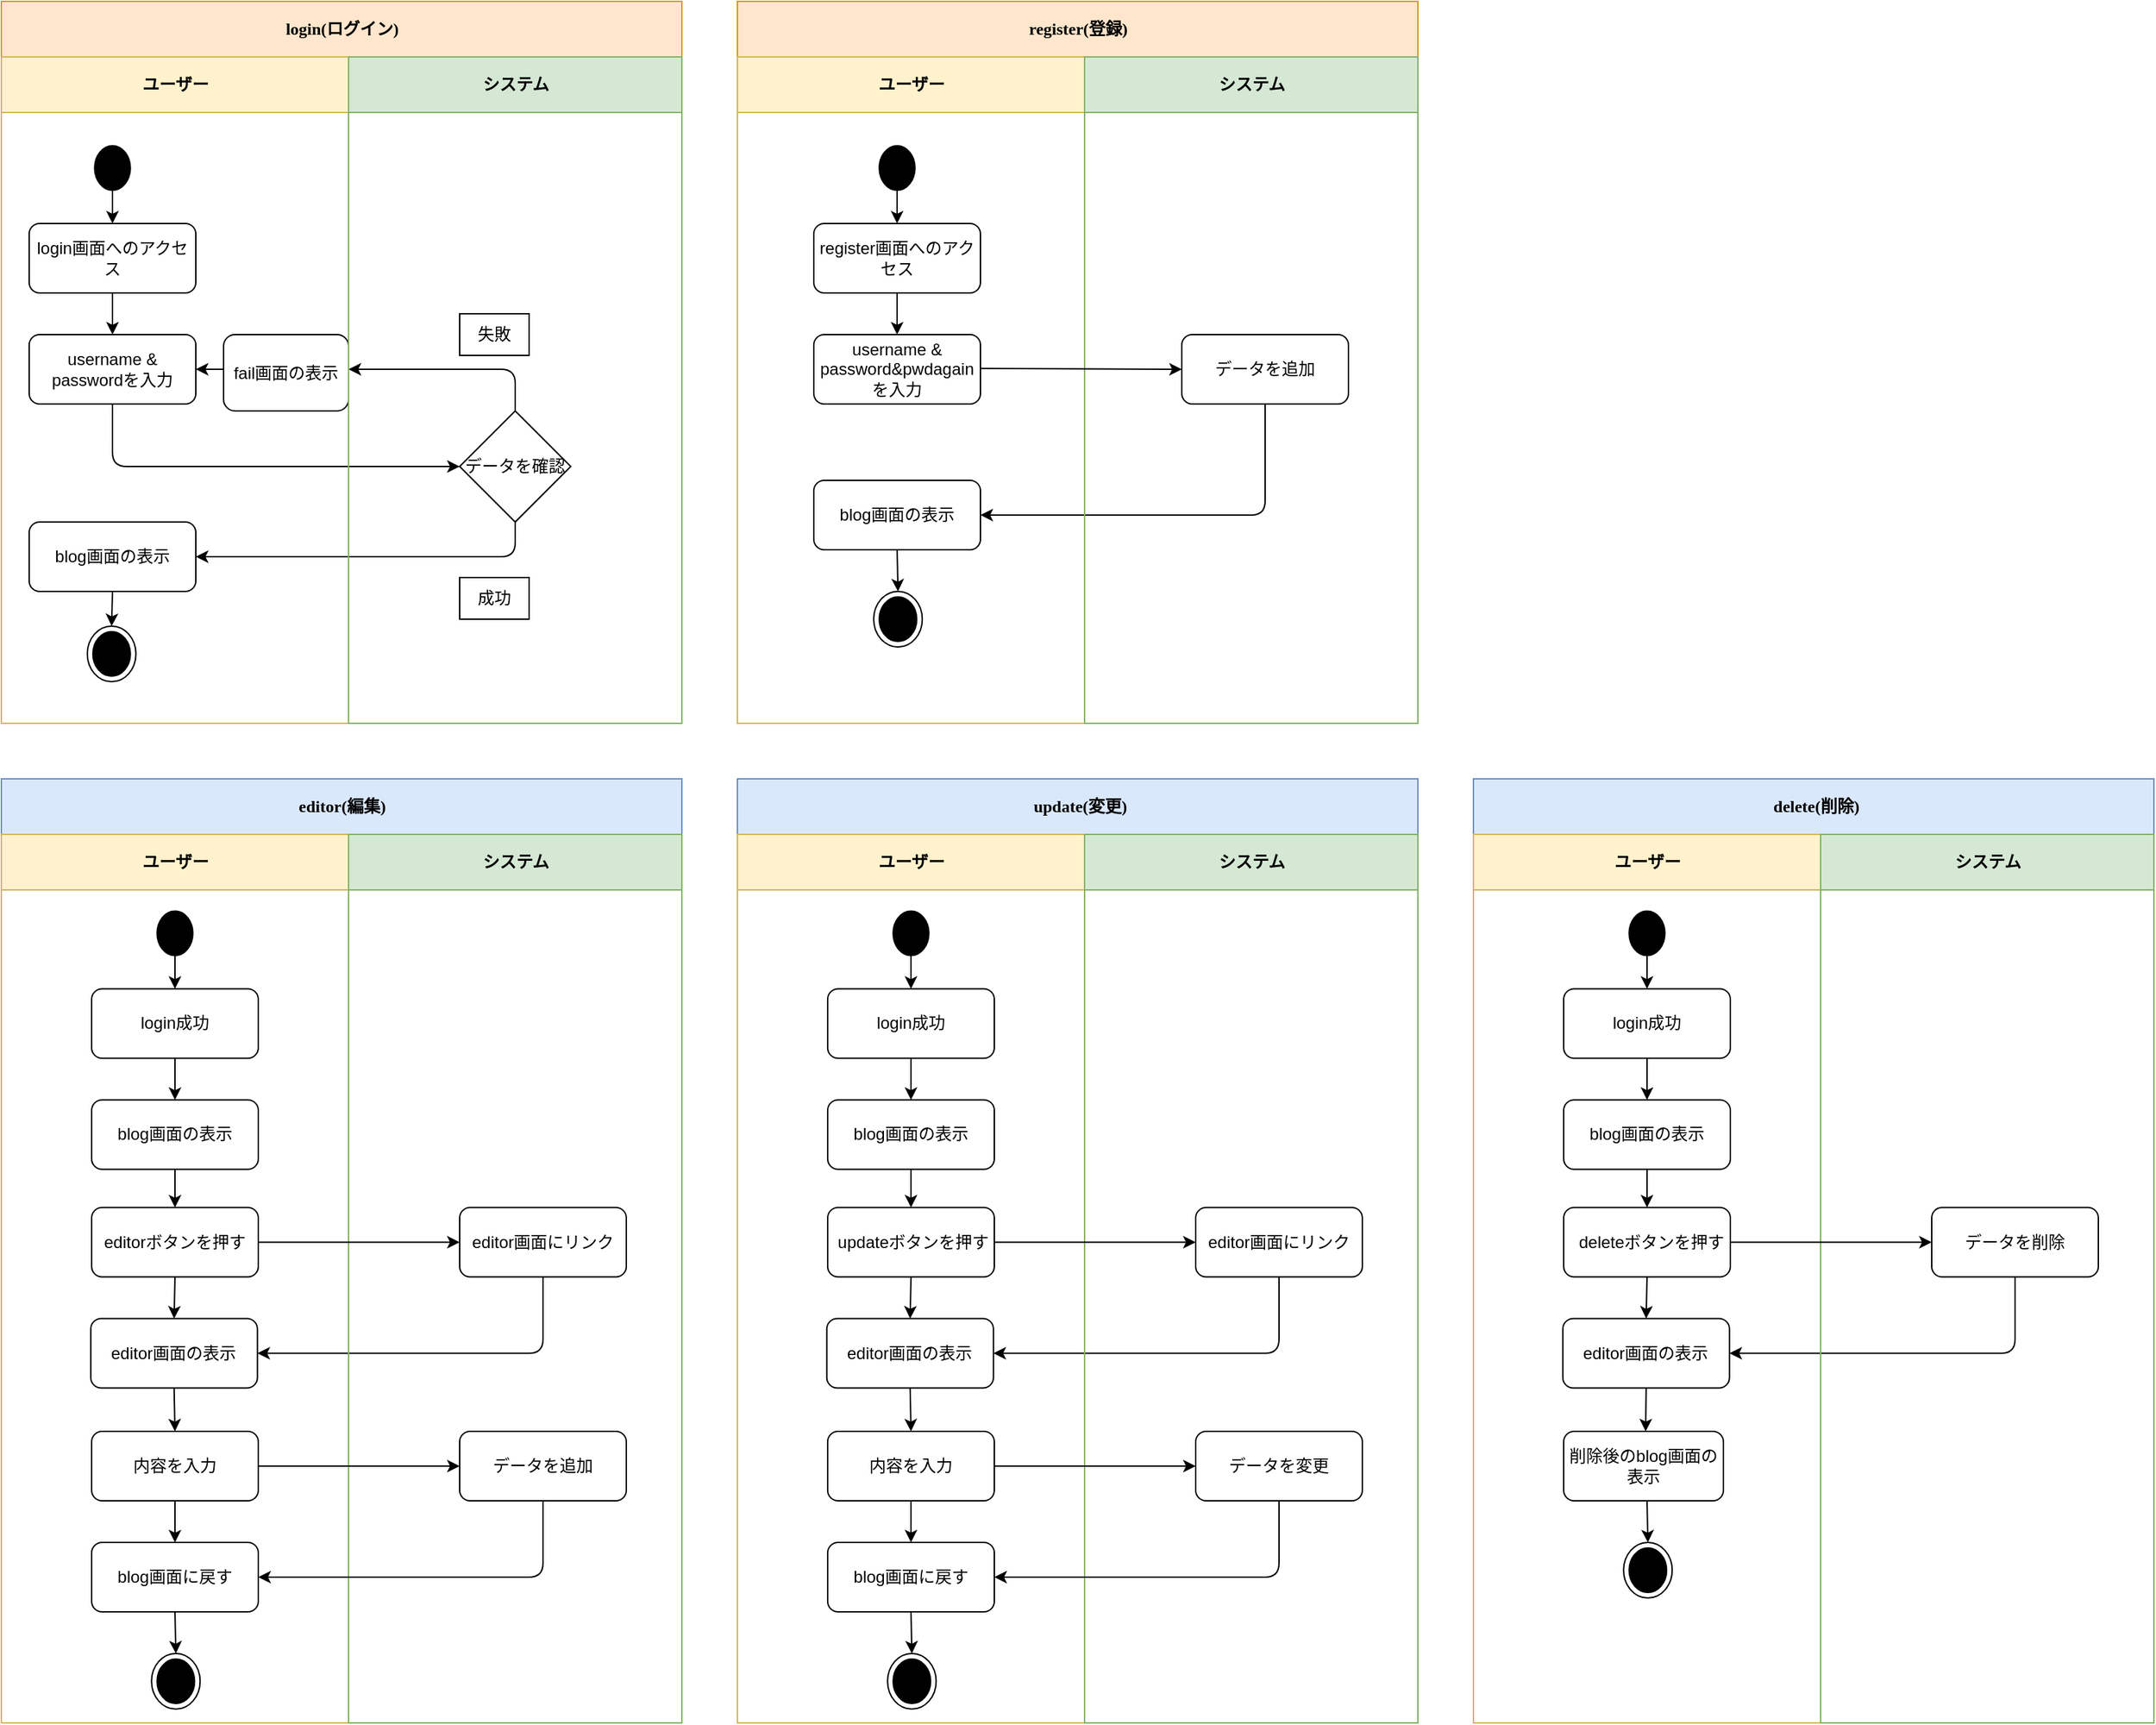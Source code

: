 <mxfile version="18.1.1" type="device" pages="2"><diagram name="Page-1" id="0783ab3e-0a74-02c8-0abd-f7b4e66b4bec"><mxGraphModel dx="2709" dy="527" grid="1" gridSize="10" guides="1" tooltips="1" connect="1" arrows="1" fold="1" page="1" pageScale="1" pageWidth="850" pageHeight="1100" background="none" math="0" shadow="0"><root><mxCell id="0"/><mxCell id="1" parent="0"/><mxCell id="1c1d494c118603dd-1" value="login(ログイン)" style="swimlane;html=1;childLayout=stackLayout;startSize=40;rounded=0;shadow=0;comic=0;labelBackgroundColor=none;strokeWidth=1;fontFamily=Verdana;fontSize=12;align=center;fillColor=#ffe6cc;strokeColor=#d79b00;" parent="1" vertex="1"><mxGeometry x="-1010" width="490" height="520" as="geometry"/></mxCell><mxCell id="_KXF0Fv2oFBmMLfkHlgr-27" value="" style="endArrow=classic;html=1;rounded=1;sketch=0;strokeColor=#000000;curved=0;exitX=0.5;exitY=1;exitDx=0;exitDy=0;entryX=0;entryY=0.5;entryDx=0;entryDy=0;" edge="1" parent="1c1d494c118603dd-1" source="_KXF0Fv2oFBmMLfkHlgr-23" target="_KXF0Fv2oFBmMLfkHlgr-29"><mxGeometry width="50" height="50" relative="1" as="geometry"><mxPoint x="240" y="335" as="sourcePoint"/><mxPoint x="380" y="335" as="targetPoint"/><Array as="points"><mxPoint x="80" y="335"/></Array></mxGeometry></mxCell><mxCell id="_KXF0Fv2oFBmMLfkHlgr-42" value="" style="endArrow=classic;html=1;rounded=1;sketch=0;strokeColor=#000000;curved=0;exitX=0.5;exitY=1;exitDx=0;exitDy=0;entryX=1;entryY=0.5;entryDx=0;entryDy=0;" edge="1" parent="1c1d494c118603dd-1" source="_KXF0Fv2oFBmMLfkHlgr-29" target="_KXF0Fv2oFBmMLfkHlgr-41"><mxGeometry width="50" height="50" relative="1" as="geometry"><mxPoint x="290" y="355" as="sourcePoint"/><mxPoint x="340" y="305" as="targetPoint"/><Array as="points"><mxPoint x="370" y="400"/></Array></mxGeometry></mxCell><mxCell id="_KXF0Fv2oFBmMLfkHlgr-38" value="" style="endArrow=classic;html=1;rounded=1;sketch=0;strokeColor=#000000;curved=0;exitX=0.5;exitY=0;exitDx=0;exitDy=0;" edge="1" parent="1c1d494c118603dd-1" source="_KXF0Fv2oFBmMLfkHlgr-29"><mxGeometry width="50" height="50" relative="1" as="geometry"><mxPoint x="250" y="385" as="sourcePoint"/><mxPoint x="250" y="265" as="targetPoint"/><Array as="points"><mxPoint x="370" y="265"/></Array></mxGeometry></mxCell><mxCell id="1c1d494c118603dd-2" value="ユーザー" style="swimlane;html=1;startSize=40;fillColor=#fff2cc;strokeColor=#d6b656;" parent="1c1d494c118603dd-1" vertex="1"><mxGeometry y="40" width="250" height="480" as="geometry"/></mxCell><mxCell id="_KXF0Fv2oFBmMLfkHlgr-5" value="login画面へのアクセス" style="rounded=1;whiteSpace=wrap;html=1;sketch=0;" vertex="1" parent="1c1d494c118603dd-2"><mxGeometry x="20" y="120" width="120" height="50" as="geometry"/></mxCell><mxCell id="_KXF0Fv2oFBmMLfkHlgr-7" value="" style="ellipse;html=1;shape=startState;fillColor=#000000;strokeColor=#000000;rounded=0;sketch=0;" vertex="1" parent="1c1d494c118603dd-2"><mxGeometry x="63.13" y="60" width="33.75" height="40" as="geometry"/></mxCell><mxCell id="_KXF0Fv2oFBmMLfkHlgr-13" value="" style="endArrow=classic;html=1;rounded=1;sketch=0;strokeColor=#000000;curved=0;" edge="1" parent="1c1d494c118603dd-2"><mxGeometry width="50" height="50" relative="1" as="geometry"><mxPoint x="80" y="90" as="sourcePoint"/><mxPoint x="80" y="120" as="targetPoint"/></mxGeometry></mxCell><mxCell id="_KXF0Fv2oFBmMLfkHlgr-22" value="" style="endArrow=classic;html=1;rounded=1;sketch=0;strokeColor=#000000;curved=0;exitX=0.5;exitY=1;exitDx=0;exitDy=0;" edge="1" parent="1c1d494c118603dd-2" source="_KXF0Fv2oFBmMLfkHlgr-5"><mxGeometry width="50" height="50" relative="1" as="geometry"><mxPoint x="79.33" y="200" as="sourcePoint"/><mxPoint x="80" y="200" as="targetPoint"/></mxGeometry></mxCell><mxCell id="_KXF0Fv2oFBmMLfkHlgr-23" value="username &amp;amp; passwordを入力" style="rounded=1;whiteSpace=wrap;html=1;sketch=0;" vertex="1" parent="1c1d494c118603dd-2"><mxGeometry x="20.01" y="200" width="120" height="50" as="geometry"/></mxCell><mxCell id="_KXF0Fv2oFBmMLfkHlgr-41" value="blog画面の表示" style="rounded=1;whiteSpace=wrap;html=1;sketch=0;" vertex="1" parent="1c1d494c118603dd-2"><mxGeometry x="20" y="335" width="120" height="50" as="geometry"/></mxCell><mxCell id="_KXF0Fv2oFBmMLfkHlgr-50" value="" style="ellipse;html=1;shape=endState;fillColor=#000000;strokeColor=#000000;rounded=0;sketch=0;" vertex="1" parent="1c1d494c118603dd-2"><mxGeometry x="61.88" y="410" width="35" height="40" as="geometry"/></mxCell><mxCell id="_KXF0Fv2oFBmMLfkHlgr-32" value="fail画面の表示" style="rounded=1;whiteSpace=wrap;html=1;sketch=0;" vertex="1" parent="1c1d494c118603dd-2"><mxGeometry x="160" y="200" width="90" height="55" as="geometry"/></mxCell><mxCell id="c8L9BqeajQ-9hyqMOJab-5" value="" style="endArrow=classic;html=1;rounded=1;sketch=0;strokeColor=#000000;curved=0;" edge="1" parent="1c1d494c118603dd-2" target="_KXF0Fv2oFBmMLfkHlgr-23"><mxGeometry width="50" height="50" relative="1" as="geometry"><mxPoint x="160" y="225" as="sourcePoint"/><mxPoint x="250" y="235" as="targetPoint"/></mxGeometry></mxCell><mxCell id="_KXF0Fv2oFBmMLfkHlgr-46" value="" style="endArrow=classic;html=1;rounded=1;sketch=0;strokeColor=#000000;curved=0;exitX=0.5;exitY=1;exitDx=0;exitDy=0;entryX=0.5;entryY=0;entryDx=0;entryDy=0;" edge="1" parent="1c1d494c118603dd-2" source="_KXF0Fv2oFBmMLfkHlgr-41"><mxGeometry width="50" height="50" relative="1" as="geometry"><mxPoint x="270" y="350" as="sourcePoint"/><mxPoint x="79.38" y="410" as="targetPoint"/></mxGeometry></mxCell><mxCell id="1c1d494c118603dd-3" value="システム" style="swimlane;html=1;startSize=40;fillColor=#d5e8d4;strokeColor=#82b366;" parent="1c1d494c118603dd-1" vertex="1"><mxGeometry x="250" y="40" width="240" height="480" as="geometry"/></mxCell><mxCell id="_KXF0Fv2oFBmMLfkHlgr-29" value="データを確認" style="rhombus;whiteSpace=wrap;html=1;rounded=0;sketch=0;strokeColor=#000000;" vertex="1" parent="1c1d494c118603dd-3"><mxGeometry x="80" y="255" width="80" height="80" as="geometry"/></mxCell><mxCell id="_KXF0Fv2oFBmMLfkHlgr-40" value="失敗" style="rounded=0;whiteSpace=wrap;html=1;sketch=0;strokeColor=#000000;" vertex="1" parent="1c1d494c118603dd-3"><mxGeometry x="80" y="185" width="50" height="30" as="geometry"/></mxCell><mxCell id="_KXF0Fv2oFBmMLfkHlgr-44" value="成功" style="rounded=0;whiteSpace=wrap;html=1;sketch=0;strokeColor=#000000;" vertex="1" parent="1c1d494c118603dd-3"><mxGeometry x="80" y="375" width="50" height="30" as="geometry"/></mxCell><mxCell id="c8L9BqeajQ-9hyqMOJab-122" value="register(登録)" style="swimlane;html=1;childLayout=stackLayout;startSize=40;rounded=0;shadow=0;comic=0;labelBackgroundColor=none;strokeWidth=1;fontFamily=Verdana;fontSize=12;align=center;fillColor=#ffe6cc;strokeColor=#d79b00;" vertex="1" parent="1"><mxGeometry x="-480" width="490" height="520" as="geometry"/></mxCell><mxCell id="c8L9BqeajQ-9hyqMOJab-146" value="" style="endArrow=classic;html=1;rounded=1;sketch=0;strokeColor=#000000;curved=0;exitX=0.5;exitY=1;exitDx=0;exitDy=0;entryX=1;entryY=0.5;entryDx=0;entryDy=0;" edge="1" parent="c8L9BqeajQ-9hyqMOJab-122" source="c8L9BqeajQ-9hyqMOJab-143" target="c8L9BqeajQ-9hyqMOJab-129"><mxGeometry width="50" height="50" relative="1" as="geometry"><mxPoint x="140" y="275" as="sourcePoint"/><mxPoint x="190" y="225" as="targetPoint"/><Array as="points"><mxPoint x="380" y="370"/></Array></mxGeometry></mxCell><mxCell id="c8L9BqeajQ-9hyqMOJab-123" value="ユーザー" style="swimlane;html=1;startSize=40;fillColor=#fff2cc;strokeColor=#d6b656;" vertex="1" parent="c8L9BqeajQ-9hyqMOJab-122"><mxGeometry y="40" width="250" height="480" as="geometry"/></mxCell><mxCell id="c8L9BqeajQ-9hyqMOJab-124" value="register画面へのアクセス" style="rounded=1;whiteSpace=wrap;html=1;sketch=0;" vertex="1" parent="c8L9BqeajQ-9hyqMOJab-123"><mxGeometry x="55" y="120" width="120" height="50" as="geometry"/></mxCell><mxCell id="c8L9BqeajQ-9hyqMOJab-125" value="" style="ellipse;html=1;shape=startState;fillColor=#000000;strokeColor=#000000;rounded=0;sketch=0;" vertex="1" parent="c8L9BqeajQ-9hyqMOJab-123"><mxGeometry x="98.13" y="60" width="33.75" height="40" as="geometry"/></mxCell><mxCell id="c8L9BqeajQ-9hyqMOJab-126" value="" style="endArrow=classic;html=1;rounded=1;sketch=0;strokeColor=#000000;curved=0;" edge="1" parent="c8L9BqeajQ-9hyqMOJab-123"><mxGeometry width="50" height="50" relative="1" as="geometry"><mxPoint x="115" y="90" as="sourcePoint"/><mxPoint x="115" y="120" as="targetPoint"/></mxGeometry></mxCell><mxCell id="c8L9BqeajQ-9hyqMOJab-127" value="" style="endArrow=classic;html=1;rounded=1;sketch=0;strokeColor=#000000;curved=0;exitX=0.5;exitY=1;exitDx=0;exitDy=0;" edge="1" parent="c8L9BqeajQ-9hyqMOJab-123" source="c8L9BqeajQ-9hyqMOJab-124"><mxGeometry width="50" height="50" relative="1" as="geometry"><mxPoint x="114.33" y="200" as="sourcePoint"/><mxPoint x="115" y="200" as="targetPoint"/></mxGeometry></mxCell><mxCell id="c8L9BqeajQ-9hyqMOJab-128" value="username &amp;amp; password&amp;amp;pwdagainを入力" style="rounded=1;whiteSpace=wrap;html=1;sketch=0;" vertex="1" parent="c8L9BqeajQ-9hyqMOJab-123"><mxGeometry x="55.01" y="200" width="120" height="50" as="geometry"/></mxCell><mxCell id="c8L9BqeajQ-9hyqMOJab-129" value="blog画面の表示" style="rounded=1;whiteSpace=wrap;html=1;sketch=0;" vertex="1" parent="c8L9BqeajQ-9hyqMOJab-123"><mxGeometry x="55.01" y="305" width="120" height="50" as="geometry"/></mxCell><mxCell id="c8L9BqeajQ-9hyqMOJab-130" value="" style="ellipse;html=1;shape=endState;fillColor=#000000;strokeColor=#000000;rounded=0;sketch=0;" vertex="1" parent="c8L9BqeajQ-9hyqMOJab-123"><mxGeometry x="98.13" y="385" width="35" height="40" as="geometry"/></mxCell><mxCell id="c8L9BqeajQ-9hyqMOJab-133" value="" style="endArrow=classic;html=1;rounded=1;sketch=0;strokeColor=#000000;curved=0;exitX=0.5;exitY=1;exitDx=0;exitDy=0;entryX=0.5;entryY=0;entryDx=0;entryDy=0;" edge="1" parent="c8L9BqeajQ-9hyqMOJab-123" source="c8L9BqeajQ-9hyqMOJab-129" target="c8L9BqeajQ-9hyqMOJab-130"><mxGeometry width="50" height="50" relative="1" as="geometry"><mxPoint x="305" y="340" as="sourcePoint"/><mxPoint x="155" y="440" as="targetPoint"/></mxGeometry></mxCell><mxCell id="c8L9BqeajQ-9hyqMOJab-136" value="システム" style="swimlane;html=1;startSize=40;fillColor=#d5e8d4;strokeColor=#82b366;" vertex="1" parent="c8L9BqeajQ-9hyqMOJab-122"><mxGeometry x="250" y="40" width="240" height="480" as="geometry"/></mxCell><mxCell id="c8L9BqeajQ-9hyqMOJab-142" value="" style="endArrow=classic;html=1;rounded=1;sketch=0;strokeColor=#000000;curved=0;entryX=0;entryY=0.5;entryDx=0;entryDy=0;" edge="1" parent="c8L9BqeajQ-9hyqMOJab-136" target="c8L9BqeajQ-9hyqMOJab-143"><mxGeometry width="50" height="50" relative="1" as="geometry"><mxPoint x="-75" y="224.41" as="sourcePoint"/><mxPoint x="75" y="224.41" as="targetPoint"/></mxGeometry></mxCell><mxCell id="c8L9BqeajQ-9hyqMOJab-143" value="データを追加" style="rounded=1;whiteSpace=wrap;html=1;sketch=0;" vertex="1" parent="c8L9BqeajQ-9hyqMOJab-136"><mxGeometry x="70" y="200" width="120" height="50" as="geometry"/></mxCell><mxCell id="c8L9BqeajQ-9hyqMOJab-147" value="editor(編集)" style="swimlane;html=1;childLayout=stackLayout;startSize=40;rounded=0;shadow=0;comic=0;labelBackgroundColor=none;strokeWidth=1;fontFamily=Verdana;fontSize=12;align=center;fillColor=#dae8fc;strokeColor=#6c8ebf;" vertex="1" parent="1"><mxGeometry x="-1010" y="560" width="490" height="680" as="geometry"/></mxCell><mxCell id="c8L9BqeajQ-9hyqMOJab-148" value="ユーザー" style="swimlane;html=1;startSize=40;fillColor=#fff2cc;strokeColor=#d6b656;" vertex="1" parent="c8L9BqeajQ-9hyqMOJab-147"><mxGeometry y="40" width="250" height="640" as="geometry"/></mxCell><mxCell id="c8L9BqeajQ-9hyqMOJab-149" value="login成功" style="rounded=1;whiteSpace=wrap;html=1;sketch=0;" vertex="1" parent="c8L9BqeajQ-9hyqMOJab-148"><mxGeometry x="64.99" y="111.25" width="120" height="50" as="geometry"/></mxCell><mxCell id="c8L9BqeajQ-9hyqMOJab-150" value="" style="ellipse;html=1;shape=startState;fillColor=#000000;strokeColor=#000000;rounded=0;sketch=0;" vertex="1" parent="c8L9BqeajQ-9hyqMOJab-148"><mxGeometry x="108.12" y="51.25" width="33.75" height="40" as="geometry"/></mxCell><mxCell id="c8L9BqeajQ-9hyqMOJab-151" value="" style="endArrow=classic;html=1;rounded=1;sketch=0;strokeColor=#000000;curved=0;" edge="1" parent="c8L9BqeajQ-9hyqMOJab-148"><mxGeometry width="50" height="50" relative="1" as="geometry"><mxPoint x="124.99" y="81.25" as="sourcePoint"/><mxPoint x="124.99" y="111.25" as="targetPoint"/></mxGeometry></mxCell><mxCell id="c8L9BqeajQ-9hyqMOJab-152" value="" style="endArrow=classic;html=1;rounded=1;sketch=0;strokeColor=#000000;curved=0;exitX=0.5;exitY=1;exitDx=0;exitDy=0;" edge="1" parent="c8L9BqeajQ-9hyqMOJab-148" source="c8L9BqeajQ-9hyqMOJab-149"><mxGeometry width="50" height="50" relative="1" as="geometry"><mxPoint x="124.32" y="191.25" as="sourcePoint"/><mxPoint x="124.99" y="191.25" as="targetPoint"/></mxGeometry></mxCell><mxCell id="c8L9BqeajQ-9hyqMOJab-153" value="blog画面の表示" style="rounded=1;whiteSpace=wrap;html=1;sketch=0;" vertex="1" parent="c8L9BqeajQ-9hyqMOJab-148"><mxGeometry x="65" y="191.25" width="120" height="50" as="geometry"/></mxCell><mxCell id="c8L9BqeajQ-9hyqMOJab-154" value="editorボタンを押す" style="rounded=1;whiteSpace=wrap;html=1;sketch=0;" vertex="1" parent="c8L9BqeajQ-9hyqMOJab-148"><mxGeometry x="65.0" y="268.75" width="120" height="50" as="geometry"/></mxCell><mxCell id="c8L9BqeajQ-9hyqMOJab-155" value="" style="ellipse;html=1;shape=endState;fillColor=#000000;strokeColor=#000000;rounded=0;sketch=0;" vertex="1" parent="c8L9BqeajQ-9hyqMOJab-148"><mxGeometry x="108.12" y="590" width="35" height="40" as="geometry"/></mxCell><mxCell id="c8L9BqeajQ-9hyqMOJab-174" value="" style="endArrow=classic;html=1;rounded=1;sketch=0;strokeColor=#000000;curved=0;exitX=0.5;exitY=1;exitDx=0;exitDy=0;entryX=0.5;entryY=0;entryDx=0;entryDy=0;" edge="1" parent="c8L9BqeajQ-9hyqMOJab-148" source="c8L9BqeajQ-9hyqMOJab-153" target="c8L9BqeajQ-9hyqMOJab-154"><mxGeometry width="50" height="50" relative="1" as="geometry"><mxPoint x="160" y="308.75" as="sourcePoint"/><mxPoint x="210" y="258.75" as="targetPoint"/></mxGeometry></mxCell><mxCell id="c8L9BqeajQ-9hyqMOJab-177" value="editor画面の表示" style="rounded=1;whiteSpace=wrap;html=1;sketch=0;" vertex="1" parent="c8L9BqeajQ-9hyqMOJab-148"><mxGeometry x="64.37" y="348.75" width="120" height="50" as="geometry"/></mxCell><mxCell id="c8L9BqeajQ-9hyqMOJab-178" value="" style="endArrow=classic;html=1;rounded=1;sketch=0;strokeColor=#000000;curved=0;exitX=0.5;exitY=1;exitDx=0;exitDy=0;entryX=0.5;entryY=0;entryDx=0;entryDy=0;" edge="1" parent="c8L9BqeajQ-9hyqMOJab-148" source="c8L9BqeajQ-9hyqMOJab-154" target="c8L9BqeajQ-9hyqMOJab-177"><mxGeometry width="50" height="50" relative="1" as="geometry"><mxPoint x="160" y="308.75" as="sourcePoint"/><mxPoint x="210" y="258.75" as="targetPoint"/></mxGeometry></mxCell><mxCell id="c8L9BqeajQ-9hyqMOJab-180" value="内容を入力" style="rounded=1;whiteSpace=wrap;html=1;sketch=0;" vertex="1" parent="c8L9BqeajQ-9hyqMOJab-148"><mxGeometry x="64.99" y="430" width="120" height="50" as="geometry"/></mxCell><mxCell id="c8L9BqeajQ-9hyqMOJab-181" value="" style="endArrow=classic;html=1;rounded=1;sketch=0;strokeColor=#000000;curved=0;exitX=0.5;exitY=1;exitDx=0;exitDy=0;entryX=0.5;entryY=0;entryDx=0;entryDy=0;" edge="1" parent="c8L9BqeajQ-9hyqMOJab-148" source="c8L9BqeajQ-9hyqMOJab-177" target="c8L9BqeajQ-9hyqMOJab-180"><mxGeometry width="50" height="50" relative="1" as="geometry"><mxPoint x="190" y="480" as="sourcePoint"/><mxPoint x="240" y="430" as="targetPoint"/></mxGeometry></mxCell><mxCell id="c8L9BqeajQ-9hyqMOJab-184" value="blog画面に戻す" style="rounded=1;whiteSpace=wrap;html=1;sketch=0;" vertex="1" parent="c8L9BqeajQ-9hyqMOJab-148"><mxGeometry x="65" y="510" width="120" height="50" as="geometry"/></mxCell><mxCell id="c8L9BqeajQ-9hyqMOJab-185" value="" style="endArrow=classic;html=1;rounded=1;sketch=0;strokeColor=#000000;curved=0;exitX=0.5;exitY=1;exitDx=0;exitDy=0;entryX=0.5;entryY=0;entryDx=0;entryDy=0;" edge="1" parent="c8L9BqeajQ-9hyqMOJab-148" source="c8L9BqeajQ-9hyqMOJab-180" target="c8L9BqeajQ-9hyqMOJab-184"><mxGeometry width="50" height="50" relative="1" as="geometry"><mxPoint x="350" y="530" as="sourcePoint"/><mxPoint x="400" y="480" as="targetPoint"/></mxGeometry></mxCell><mxCell id="c8L9BqeajQ-9hyqMOJab-187" value="" style="endArrow=classic;html=1;rounded=1;sketch=0;strokeColor=#000000;curved=0;exitX=0.5;exitY=1;exitDx=0;exitDy=0;entryX=0.5;entryY=0;entryDx=0;entryDy=0;" edge="1" parent="c8L9BqeajQ-9hyqMOJab-148" source="c8L9BqeajQ-9hyqMOJab-184" target="c8L9BqeajQ-9hyqMOJab-155"><mxGeometry width="50" height="50" relative="1" as="geometry"><mxPoint x="350" y="530" as="sourcePoint"/><mxPoint x="400" y="480" as="targetPoint"/></mxGeometry></mxCell><mxCell id="c8L9BqeajQ-9hyqMOJab-179" value="" style="endArrow=classic;html=1;rounded=1;sketch=0;strokeColor=#000000;curved=0;exitX=0.5;exitY=1;exitDx=0;exitDy=0;entryX=1;entryY=0.5;entryDx=0;entryDy=0;" edge="1" parent="c8L9BqeajQ-9hyqMOJab-147" source="c8L9BqeajQ-9hyqMOJab-176" target="c8L9BqeajQ-9hyqMOJab-177"><mxGeometry width="50" height="50" relative="1" as="geometry"><mxPoint x="160" y="348.75" as="sourcePoint"/><mxPoint x="210" y="298.75" as="targetPoint"/><Array as="points"><mxPoint x="390" y="413.75"/></Array></mxGeometry></mxCell><mxCell id="c8L9BqeajQ-9hyqMOJab-161" value="システム" style="swimlane;html=1;startSize=40;fillColor=#d5e8d4;strokeColor=#82b366;" vertex="1" parent="c8L9BqeajQ-9hyqMOJab-147"><mxGeometry x="250" y="40" width="240" height="640" as="geometry"/></mxCell><mxCell id="c8L9BqeajQ-9hyqMOJab-176" value="editor画面にリンク" style="rounded=1;whiteSpace=wrap;html=1;sketch=0;" vertex="1" parent="c8L9BqeajQ-9hyqMOJab-161"><mxGeometry x="80" y="268.75" width="120" height="50" as="geometry"/></mxCell><mxCell id="c8L9BqeajQ-9hyqMOJab-183" value="データを追加" style="rounded=1;whiteSpace=wrap;html=1;sketch=0;" vertex="1" parent="c8L9BqeajQ-9hyqMOJab-161"><mxGeometry x="80" y="430" width="120" height="50" as="geometry"/></mxCell><mxCell id="c8L9BqeajQ-9hyqMOJab-186" value="" style="endArrow=classic;html=1;rounded=1;sketch=0;strokeColor=#000000;curved=0;exitX=0.5;exitY=1;exitDx=0;exitDy=0;entryX=1;entryY=0.5;entryDx=0;entryDy=0;" edge="1" parent="c8L9BqeajQ-9hyqMOJab-147" source="c8L9BqeajQ-9hyqMOJab-183" target="c8L9BqeajQ-9hyqMOJab-184"><mxGeometry width="50" height="50" relative="1" as="geometry"><mxPoint x="360" y="620" as="sourcePoint"/><mxPoint x="290" y="560" as="targetPoint"/><Array as="points"><mxPoint x="390" y="575"/></Array></mxGeometry></mxCell><mxCell id="c8L9BqeajQ-9hyqMOJab-175" value="" style="endArrow=classic;html=1;rounded=1;sketch=0;strokeColor=#000000;curved=0;exitX=1;exitY=0.5;exitDx=0;exitDy=0;" edge="1" parent="1" source="c8L9BqeajQ-9hyqMOJab-154"><mxGeometry width="50" height="50" relative="1" as="geometry"><mxPoint x="-850" y="908.75" as="sourcePoint"/><mxPoint x="-680" y="893.75" as="targetPoint"/></mxGeometry></mxCell><mxCell id="c8L9BqeajQ-9hyqMOJab-182" value="" style="endArrow=classic;html=1;rounded=1;sketch=0;strokeColor=#000000;curved=0;exitX=1;exitY=0.5;exitDx=0;exitDy=0;" edge="1" parent="1" source="c8L9BqeajQ-9hyqMOJab-180"><mxGeometry width="50" height="50" relative="1" as="geometry"><mxPoint x="-730" y="940" as="sourcePoint"/><mxPoint x="-680" y="1055" as="targetPoint"/></mxGeometry></mxCell><mxCell id="c8L9BqeajQ-9hyqMOJab-188" value="&amp;nbsp;update(変更)" style="swimlane;html=1;childLayout=stackLayout;startSize=40;rounded=0;shadow=0;comic=0;labelBackgroundColor=none;strokeWidth=1;fontFamily=Verdana;fontSize=12;align=center;fillColor=#dae8fc;strokeColor=#6c8ebf;" vertex="1" parent="1"><mxGeometry x="-480" y="560" width="490" height="680" as="geometry"/></mxCell><mxCell id="c8L9BqeajQ-9hyqMOJab-189" value="ユーザー" style="swimlane;html=1;startSize=40;fillColor=#fff2cc;strokeColor=#d6b656;" vertex="1" parent="c8L9BqeajQ-9hyqMOJab-188"><mxGeometry y="40" width="250" height="640" as="geometry"/></mxCell><mxCell id="c8L9BqeajQ-9hyqMOJab-190" value="login成功" style="rounded=1;whiteSpace=wrap;html=1;sketch=0;" vertex="1" parent="c8L9BqeajQ-9hyqMOJab-189"><mxGeometry x="64.99" y="111.25" width="120" height="50" as="geometry"/></mxCell><mxCell id="c8L9BqeajQ-9hyqMOJab-191" value="" style="ellipse;html=1;shape=startState;fillColor=#000000;strokeColor=#000000;rounded=0;sketch=0;" vertex="1" parent="c8L9BqeajQ-9hyqMOJab-189"><mxGeometry x="108.12" y="51.25" width="33.75" height="40" as="geometry"/></mxCell><mxCell id="c8L9BqeajQ-9hyqMOJab-192" value="" style="endArrow=classic;html=1;rounded=1;sketch=0;strokeColor=#000000;curved=0;" edge="1" parent="c8L9BqeajQ-9hyqMOJab-189"><mxGeometry width="50" height="50" relative="1" as="geometry"><mxPoint x="124.99" y="81.25" as="sourcePoint"/><mxPoint x="124.99" y="111.25" as="targetPoint"/></mxGeometry></mxCell><mxCell id="c8L9BqeajQ-9hyqMOJab-193" value="" style="endArrow=classic;html=1;rounded=1;sketch=0;strokeColor=#000000;curved=0;exitX=0.5;exitY=1;exitDx=0;exitDy=0;" edge="1" parent="c8L9BqeajQ-9hyqMOJab-189" source="c8L9BqeajQ-9hyqMOJab-190"><mxGeometry width="50" height="50" relative="1" as="geometry"><mxPoint x="124.32" y="191.25" as="sourcePoint"/><mxPoint x="124.99" y="191.25" as="targetPoint"/></mxGeometry></mxCell><mxCell id="c8L9BqeajQ-9hyqMOJab-194" value="blog画面の表示" style="rounded=1;whiteSpace=wrap;html=1;sketch=0;" vertex="1" parent="c8L9BqeajQ-9hyqMOJab-189"><mxGeometry x="65" y="191.25" width="120" height="50" as="geometry"/></mxCell><mxCell id="c8L9BqeajQ-9hyqMOJab-195" value="&amp;nbsp;updateボタンを押す" style="rounded=1;whiteSpace=wrap;html=1;sketch=0;" vertex="1" parent="c8L9BqeajQ-9hyqMOJab-189"><mxGeometry x="65.0" y="268.75" width="120" height="50" as="geometry"/></mxCell><mxCell id="c8L9BqeajQ-9hyqMOJab-196" value="" style="ellipse;html=1;shape=endState;fillColor=#000000;strokeColor=#000000;rounded=0;sketch=0;" vertex="1" parent="c8L9BqeajQ-9hyqMOJab-189"><mxGeometry x="108.12" y="590" width="35" height="40" as="geometry"/></mxCell><mxCell id="c8L9BqeajQ-9hyqMOJab-197" value="" style="endArrow=classic;html=1;rounded=1;sketch=0;strokeColor=#000000;curved=0;exitX=0.5;exitY=1;exitDx=0;exitDy=0;entryX=0.5;entryY=0;entryDx=0;entryDy=0;" edge="1" parent="c8L9BqeajQ-9hyqMOJab-189" source="c8L9BqeajQ-9hyqMOJab-194" target="c8L9BqeajQ-9hyqMOJab-195"><mxGeometry width="50" height="50" relative="1" as="geometry"><mxPoint x="160" y="308.75" as="sourcePoint"/><mxPoint x="210" y="258.75" as="targetPoint"/></mxGeometry></mxCell><mxCell id="c8L9BqeajQ-9hyqMOJab-198" value="editor画面の表示" style="rounded=1;whiteSpace=wrap;html=1;sketch=0;" vertex="1" parent="c8L9BqeajQ-9hyqMOJab-189"><mxGeometry x="64.37" y="348.75" width="120" height="50" as="geometry"/></mxCell><mxCell id="c8L9BqeajQ-9hyqMOJab-199" value="" style="endArrow=classic;html=1;rounded=1;sketch=0;strokeColor=#000000;curved=0;exitX=0.5;exitY=1;exitDx=0;exitDy=0;entryX=0.5;entryY=0;entryDx=0;entryDy=0;" edge="1" parent="c8L9BqeajQ-9hyqMOJab-189" source="c8L9BqeajQ-9hyqMOJab-195" target="c8L9BqeajQ-9hyqMOJab-198"><mxGeometry width="50" height="50" relative="1" as="geometry"><mxPoint x="160" y="308.75" as="sourcePoint"/><mxPoint x="210" y="258.75" as="targetPoint"/></mxGeometry></mxCell><mxCell id="c8L9BqeajQ-9hyqMOJab-200" value="内容を入力" style="rounded=1;whiteSpace=wrap;html=1;sketch=0;" vertex="1" parent="c8L9BqeajQ-9hyqMOJab-189"><mxGeometry x="64.99" y="430" width="120" height="50" as="geometry"/></mxCell><mxCell id="c8L9BqeajQ-9hyqMOJab-201" value="" style="endArrow=classic;html=1;rounded=1;sketch=0;strokeColor=#000000;curved=0;exitX=0.5;exitY=1;exitDx=0;exitDy=0;entryX=0.5;entryY=0;entryDx=0;entryDy=0;" edge="1" parent="c8L9BqeajQ-9hyqMOJab-189" source="c8L9BqeajQ-9hyqMOJab-198" target="c8L9BqeajQ-9hyqMOJab-200"><mxGeometry width="50" height="50" relative="1" as="geometry"><mxPoint x="190" y="480" as="sourcePoint"/><mxPoint x="240" y="430" as="targetPoint"/></mxGeometry></mxCell><mxCell id="c8L9BqeajQ-9hyqMOJab-202" value="blog画面に戻す" style="rounded=1;whiteSpace=wrap;html=1;sketch=0;" vertex="1" parent="c8L9BqeajQ-9hyqMOJab-189"><mxGeometry x="65" y="510" width="120" height="50" as="geometry"/></mxCell><mxCell id="c8L9BqeajQ-9hyqMOJab-203" value="" style="endArrow=classic;html=1;rounded=1;sketch=0;strokeColor=#000000;curved=0;exitX=0.5;exitY=1;exitDx=0;exitDy=0;entryX=0.5;entryY=0;entryDx=0;entryDy=0;" edge="1" parent="c8L9BqeajQ-9hyqMOJab-189" source="c8L9BqeajQ-9hyqMOJab-200" target="c8L9BqeajQ-9hyqMOJab-202"><mxGeometry width="50" height="50" relative="1" as="geometry"><mxPoint x="350" y="530" as="sourcePoint"/><mxPoint x="400" y="480" as="targetPoint"/></mxGeometry></mxCell><mxCell id="c8L9BqeajQ-9hyqMOJab-204" value="" style="endArrow=classic;html=1;rounded=1;sketch=0;strokeColor=#000000;curved=0;exitX=0.5;exitY=1;exitDx=0;exitDy=0;entryX=0.5;entryY=0;entryDx=0;entryDy=0;" edge="1" parent="c8L9BqeajQ-9hyqMOJab-189" source="c8L9BqeajQ-9hyqMOJab-202" target="c8L9BqeajQ-9hyqMOJab-196"><mxGeometry width="50" height="50" relative="1" as="geometry"><mxPoint x="350" y="530" as="sourcePoint"/><mxPoint x="400" y="480" as="targetPoint"/></mxGeometry></mxCell><mxCell id="c8L9BqeajQ-9hyqMOJab-205" value="" style="endArrow=classic;html=1;rounded=1;sketch=0;strokeColor=#000000;curved=0;exitX=0.5;exitY=1;exitDx=0;exitDy=0;entryX=1;entryY=0.5;entryDx=0;entryDy=0;" edge="1" parent="c8L9BqeajQ-9hyqMOJab-188" source="c8L9BqeajQ-9hyqMOJab-207" target="c8L9BqeajQ-9hyqMOJab-198"><mxGeometry width="50" height="50" relative="1" as="geometry"><mxPoint x="160" y="348.75" as="sourcePoint"/><mxPoint x="210" y="298.75" as="targetPoint"/><Array as="points"><mxPoint x="390" y="413.75"/></Array></mxGeometry></mxCell><mxCell id="c8L9BqeajQ-9hyqMOJab-206" value="システム" style="swimlane;html=1;startSize=40;fillColor=#d5e8d4;strokeColor=#82b366;" vertex="1" parent="c8L9BqeajQ-9hyqMOJab-188"><mxGeometry x="250" y="40" width="240" height="640" as="geometry"/></mxCell><mxCell id="c8L9BqeajQ-9hyqMOJab-207" value="editor画面にリンク" style="rounded=1;whiteSpace=wrap;html=1;sketch=0;" vertex="1" parent="c8L9BqeajQ-9hyqMOJab-206"><mxGeometry x="80" y="268.75" width="120" height="50" as="geometry"/></mxCell><mxCell id="c8L9BqeajQ-9hyqMOJab-208" value="データを変更" style="rounded=1;whiteSpace=wrap;html=1;sketch=0;" vertex="1" parent="c8L9BqeajQ-9hyqMOJab-206"><mxGeometry x="80" y="430" width="120" height="50" as="geometry"/></mxCell><mxCell id="c8L9BqeajQ-9hyqMOJab-209" value="" style="endArrow=classic;html=1;rounded=1;sketch=0;strokeColor=#000000;curved=0;exitX=0.5;exitY=1;exitDx=0;exitDy=0;entryX=1;entryY=0.5;entryDx=0;entryDy=0;" edge="1" parent="c8L9BqeajQ-9hyqMOJab-188" source="c8L9BqeajQ-9hyqMOJab-208" target="c8L9BqeajQ-9hyqMOJab-202"><mxGeometry width="50" height="50" relative="1" as="geometry"><mxPoint x="360" y="620" as="sourcePoint"/><mxPoint x="290" y="560" as="targetPoint"/><Array as="points"><mxPoint x="390" y="575"/></Array></mxGeometry></mxCell><mxCell id="c8L9BqeajQ-9hyqMOJab-210" value="" style="endArrow=classic;html=1;rounded=1;sketch=0;strokeColor=#000000;curved=0;exitX=1;exitY=0.5;exitDx=0;exitDy=0;" edge="1" parent="1" source="c8L9BqeajQ-9hyqMOJab-195"><mxGeometry width="50" height="50" relative="1" as="geometry"><mxPoint x="-320" y="908.75" as="sourcePoint"/><mxPoint x="-150" y="893.75" as="targetPoint"/></mxGeometry></mxCell><mxCell id="c8L9BqeajQ-9hyqMOJab-211" value="" style="endArrow=classic;html=1;rounded=1;sketch=0;strokeColor=#000000;curved=0;exitX=1;exitY=0.5;exitDx=0;exitDy=0;" edge="1" parent="1" source="c8L9BqeajQ-9hyqMOJab-200"><mxGeometry width="50" height="50" relative="1" as="geometry"><mxPoint x="-200" y="940" as="sourcePoint"/><mxPoint x="-150" y="1055" as="targetPoint"/></mxGeometry></mxCell><mxCell id="c8L9BqeajQ-9hyqMOJab-212" value="&amp;nbsp;delete(削除)" style="swimlane;html=1;childLayout=stackLayout;startSize=40;rounded=0;shadow=0;comic=0;labelBackgroundColor=none;strokeWidth=1;fontFamily=Verdana;fontSize=12;align=center;fillColor=#dae8fc;strokeColor=#6c8ebf;" vertex="1" parent="1"><mxGeometry x="50" y="560" width="490" height="680" as="geometry"/></mxCell><mxCell id="c8L9BqeajQ-9hyqMOJab-213" value="ユーザー" style="swimlane;html=1;startSize=40;fillColor=#fff2cc;strokeColor=#d6b656;" vertex="1" parent="c8L9BqeajQ-9hyqMOJab-212"><mxGeometry y="40" width="250" height="640" as="geometry"/></mxCell><mxCell id="c8L9BqeajQ-9hyqMOJab-214" value="login成功" style="rounded=1;whiteSpace=wrap;html=1;sketch=0;" vertex="1" parent="c8L9BqeajQ-9hyqMOJab-213"><mxGeometry x="64.99" y="111.25" width="120" height="50" as="geometry"/></mxCell><mxCell id="c8L9BqeajQ-9hyqMOJab-215" value="" style="ellipse;html=1;shape=startState;fillColor=#000000;strokeColor=#000000;rounded=0;sketch=0;" vertex="1" parent="c8L9BqeajQ-9hyqMOJab-213"><mxGeometry x="108.12" y="51.25" width="33.75" height="40" as="geometry"/></mxCell><mxCell id="c8L9BqeajQ-9hyqMOJab-216" value="" style="endArrow=classic;html=1;rounded=1;sketch=0;strokeColor=#000000;curved=0;" edge="1" parent="c8L9BqeajQ-9hyqMOJab-213"><mxGeometry width="50" height="50" relative="1" as="geometry"><mxPoint x="124.99" y="81.25" as="sourcePoint"/><mxPoint x="124.99" y="111.25" as="targetPoint"/></mxGeometry></mxCell><mxCell id="c8L9BqeajQ-9hyqMOJab-217" value="" style="endArrow=classic;html=1;rounded=1;sketch=0;strokeColor=#000000;curved=0;exitX=0.5;exitY=1;exitDx=0;exitDy=0;" edge="1" parent="c8L9BqeajQ-9hyqMOJab-213" source="c8L9BqeajQ-9hyqMOJab-214"><mxGeometry width="50" height="50" relative="1" as="geometry"><mxPoint x="124.32" y="191.25" as="sourcePoint"/><mxPoint x="124.99" y="191.25" as="targetPoint"/></mxGeometry></mxCell><mxCell id="c8L9BqeajQ-9hyqMOJab-218" value="blog画面の表示" style="rounded=1;whiteSpace=wrap;html=1;sketch=0;" vertex="1" parent="c8L9BqeajQ-9hyqMOJab-213"><mxGeometry x="65" y="191.25" width="120" height="50" as="geometry"/></mxCell><mxCell id="c8L9BqeajQ-9hyqMOJab-219" value="&amp;nbsp; deleteボタンを押す" style="rounded=1;whiteSpace=wrap;html=1;sketch=0;" vertex="1" parent="c8L9BqeajQ-9hyqMOJab-213"><mxGeometry x="65.0" y="268.75" width="120" height="50" as="geometry"/></mxCell><mxCell id="c8L9BqeajQ-9hyqMOJab-221" value="" style="endArrow=classic;html=1;rounded=1;sketch=0;strokeColor=#000000;curved=0;exitX=0.5;exitY=1;exitDx=0;exitDy=0;entryX=0.5;entryY=0;entryDx=0;entryDy=0;" edge="1" parent="c8L9BqeajQ-9hyqMOJab-213" source="c8L9BqeajQ-9hyqMOJab-218" target="c8L9BqeajQ-9hyqMOJab-219"><mxGeometry width="50" height="50" relative="1" as="geometry"><mxPoint x="160" y="308.75" as="sourcePoint"/><mxPoint x="210" y="258.75" as="targetPoint"/></mxGeometry></mxCell><mxCell id="c8L9BqeajQ-9hyqMOJab-222" value="editor画面の表示" style="rounded=1;whiteSpace=wrap;html=1;sketch=0;" vertex="1" parent="c8L9BqeajQ-9hyqMOJab-213"><mxGeometry x="64.37" y="348.75" width="120" height="50" as="geometry"/></mxCell><mxCell id="c8L9BqeajQ-9hyqMOJab-223" value="" style="endArrow=classic;html=1;rounded=1;sketch=0;strokeColor=#000000;curved=0;exitX=0.5;exitY=1;exitDx=0;exitDy=0;entryX=0.5;entryY=0;entryDx=0;entryDy=0;" edge="1" parent="c8L9BqeajQ-9hyqMOJab-213" source="c8L9BqeajQ-9hyqMOJab-219" target="c8L9BqeajQ-9hyqMOJab-222"><mxGeometry width="50" height="50" relative="1" as="geometry"><mxPoint x="160" y="308.75" as="sourcePoint"/><mxPoint x="210" y="258.75" as="targetPoint"/></mxGeometry></mxCell><mxCell id="c8L9BqeajQ-9hyqMOJab-236" value="削除後のblog画面の表示" style="rounded=1;whiteSpace=wrap;html=1;sketch=0;" vertex="1" parent="c8L9BqeajQ-9hyqMOJab-213"><mxGeometry x="64.99" y="430" width="115.01" height="50" as="geometry"/></mxCell><mxCell id="c8L9BqeajQ-9hyqMOJab-237" value="" style="endArrow=classic;html=1;rounded=1;sketch=0;strokeColor=#000000;curved=0;exitX=0.5;exitY=1;exitDx=0;exitDy=0;" edge="1" parent="c8L9BqeajQ-9hyqMOJab-213" source="c8L9BqeajQ-9hyqMOJab-222"><mxGeometry width="50" height="50" relative="1" as="geometry"><mxPoint x="60" y="340" as="sourcePoint"/><mxPoint x="124" y="430" as="targetPoint"/></mxGeometry></mxCell><mxCell id="c8L9BqeajQ-9hyqMOJab-239" value="" style="ellipse;html=1;shape=endState;fillColor=#000000;strokeColor=#000000;rounded=0;sketch=0;" vertex="1" parent="c8L9BqeajQ-9hyqMOJab-213"><mxGeometry x="108.12" y="510" width="35" height="40" as="geometry"/></mxCell><mxCell id="c8L9BqeajQ-9hyqMOJab-240" value="" style="endArrow=classic;html=1;rounded=1;sketch=0;strokeColor=#000000;curved=0;exitX=0.5;exitY=1;exitDx=0;exitDy=0;entryX=0.5;entryY=0;entryDx=0;entryDy=0;" edge="1" parent="c8L9BqeajQ-9hyqMOJab-213" target="c8L9BqeajQ-9hyqMOJab-239"><mxGeometry width="50" height="50" relative="1" as="geometry"><mxPoint x="125.0" y="480" as="sourcePoint"/><mxPoint x="880" y="-200" as="targetPoint"/></mxGeometry></mxCell><mxCell id="c8L9BqeajQ-9hyqMOJab-229" value="" style="endArrow=classic;html=1;rounded=1;sketch=0;strokeColor=#000000;curved=0;exitX=0.5;exitY=1;exitDx=0;exitDy=0;entryX=1;entryY=0.5;entryDx=0;entryDy=0;" edge="1" parent="c8L9BqeajQ-9hyqMOJab-212" source="c8L9BqeajQ-9hyqMOJab-231" target="c8L9BqeajQ-9hyqMOJab-222"><mxGeometry width="50" height="50" relative="1" as="geometry"><mxPoint x="160" y="348.75" as="sourcePoint"/><mxPoint x="210" y="298.75" as="targetPoint"/><Array as="points"><mxPoint x="390" y="413.75"/></Array></mxGeometry></mxCell><mxCell id="c8L9BqeajQ-9hyqMOJab-230" value="システム" style="swimlane;html=1;startSize=40;fillColor=#d5e8d4;strokeColor=#82b366;" vertex="1" parent="c8L9BqeajQ-9hyqMOJab-212"><mxGeometry x="250" y="40" width="240" height="640" as="geometry"/></mxCell><mxCell id="c8L9BqeajQ-9hyqMOJab-231" value="データを削除" style="rounded=1;whiteSpace=wrap;html=1;sketch=0;" vertex="1" parent="c8L9BqeajQ-9hyqMOJab-230"><mxGeometry x="80" y="268.75" width="120" height="50" as="geometry"/></mxCell><mxCell id="c8L9BqeajQ-9hyqMOJab-234" value="" style="endArrow=classic;html=1;rounded=1;sketch=0;strokeColor=#000000;curved=0;exitX=1;exitY=0.5;exitDx=0;exitDy=0;" edge="1" parent="1" source="c8L9BqeajQ-9hyqMOJab-219"><mxGeometry width="50" height="50" relative="1" as="geometry"><mxPoint x="210" y="908.75" as="sourcePoint"/><mxPoint x="380.0" y="893.75" as="targetPoint"/></mxGeometry></mxCell></root></mxGraphModel></diagram><diagram id="W1YOsbcnNXg8RDpVXhWD" name="Page-2"><mxGraphModel dx="644" dy="511" grid="1" gridSize="10" guides="1" tooltips="1" connect="1" arrows="1" fold="1" page="1" pageScale="1" pageWidth="827" pageHeight="1169" math="0" shadow="0"><root><mxCell id="0"/><mxCell id="1" parent="0"/></root></mxGraphModel></diagram></mxfile>